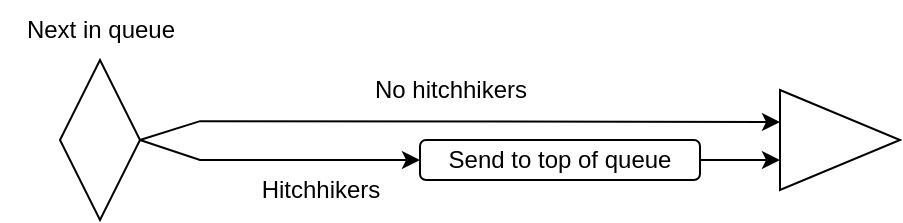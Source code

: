 <mxfile version="26.0.12">
  <diagram name="Page-1" id="2YBvvXClWsGukQMizWep">
    <mxGraphModel dx="815" dy="452" grid="1" gridSize="10" guides="1" tooltips="1" connect="1" arrows="1" fold="1" page="1" pageScale="1" pageWidth="850" pageHeight="1100" math="0" shadow="0">
      <root>
        <mxCell id="0" />
        <mxCell id="1" parent="0" />
        <mxCell id="RxJPkcNcJiwlVcDlyt5Y-73" value="" style="rhombus;whiteSpace=wrap;html=1;" vertex="1" parent="1">
          <mxGeometry x="180" y="250" width="40" height="80" as="geometry" />
        </mxCell>
        <mxCell id="RxJPkcNcJiwlVcDlyt5Y-74" value="Next in queue" style="text;html=1;align=center;verticalAlign=middle;resizable=0;points=[];autosize=1;strokeColor=none;fillColor=none;" vertex="1" parent="1">
          <mxGeometry x="150" y="220" width="100" height="30" as="geometry" />
        </mxCell>
        <mxCell id="RxJPkcNcJiwlVcDlyt5Y-99" style="edgeStyle=orthogonalEdgeStyle;rounded=0;orthogonalLoop=1;jettySize=auto;html=1;" edge="1" parent="1" source="RxJPkcNcJiwlVcDlyt5Y-79">
          <mxGeometry relative="1" as="geometry">
            <mxPoint x="540" y="300" as="targetPoint" />
          </mxGeometry>
        </mxCell>
        <mxCell id="RxJPkcNcJiwlVcDlyt5Y-79" value="Send to top of queue" style="rounded=1;whiteSpace=wrap;html=1;" vertex="1" parent="1">
          <mxGeometry x="360" y="290" width="140" height="20" as="geometry" />
        </mxCell>
        <mxCell id="RxJPkcNcJiwlVcDlyt5Y-91" value="" style="triangle;whiteSpace=wrap;html=1;" vertex="1" parent="1">
          <mxGeometry x="540" y="265" width="60" height="50" as="geometry" />
        </mxCell>
        <mxCell id="RxJPkcNcJiwlVcDlyt5Y-92" value="" style="edgeStyle=none;orthogonalLoop=1;jettySize=auto;html=1;rounded=0;entryX=0;entryY=0.5;entryDx=0;entryDy=0;" edge="1" parent="1" target="RxJPkcNcJiwlVcDlyt5Y-79">
          <mxGeometry width="100" relative="1" as="geometry">
            <mxPoint x="220" y="290" as="sourcePoint" />
            <mxPoint x="320" y="290" as="targetPoint" />
            <Array as="points">
              <mxPoint x="250" y="300" />
            </Array>
          </mxGeometry>
        </mxCell>
        <mxCell id="RxJPkcNcJiwlVcDlyt5Y-95" value="" style="edgeStyle=none;orthogonalLoop=1;jettySize=auto;html=1;rounded=0;" edge="1" parent="1">
          <mxGeometry width="100" relative="1" as="geometry">
            <mxPoint x="220" y="290" as="sourcePoint" />
            <mxPoint x="540" y="281" as="targetPoint" />
            <Array as="points">
              <mxPoint x="250" y="280.57" />
            </Array>
          </mxGeometry>
        </mxCell>
        <mxCell id="RxJPkcNcJiwlVcDlyt5Y-96" value="Hitchhikers" style="text;html=1;align=center;verticalAlign=middle;resizable=0;points=[];autosize=1;strokeColor=none;fillColor=none;" vertex="1" parent="1">
          <mxGeometry x="270" y="300" width="80" height="30" as="geometry" />
        </mxCell>
        <mxCell id="RxJPkcNcJiwlVcDlyt5Y-98" value="No hitchhikers" style="text;html=1;align=center;verticalAlign=middle;resizable=0;points=[];autosize=1;strokeColor=none;fillColor=none;" vertex="1" parent="1">
          <mxGeometry x="325" y="250" width="100" height="30" as="geometry" />
        </mxCell>
      </root>
    </mxGraphModel>
  </diagram>
</mxfile>
